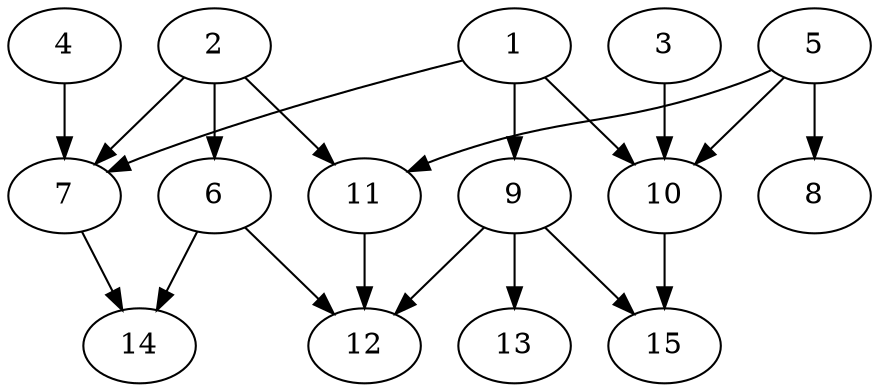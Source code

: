 // DAG automatically generated by daggen at Thu Oct  3 13:59:27 2019
// ./daggen --dot -n 15 --ccr 0.3 --fat 0.7 --regular 0.9 --density 0.6 --mindata 5242880 --maxdata 52428800 
digraph G {
  1 [size="86074027", alpha="0.09", expect_size="25822208"] 
  1 -> 7 [size ="25822208"]
  1 -> 9 [size ="25822208"]
  1 -> 10 [size ="25822208"]
  2 [size="79250773", alpha="0.19", expect_size="23775232"] 
  2 -> 6 [size ="23775232"]
  2 -> 7 [size ="23775232"]
  2 -> 11 [size ="23775232"]
  3 [size="96494933", alpha="0.09", expect_size="28948480"] 
  3 -> 10 [size ="28948480"]
  4 [size="104359253", alpha="0.08", expect_size="31307776"] 
  4 -> 7 [size ="31307776"]
  5 [size="53278720", alpha="0.02", expect_size="15983616"] 
  5 -> 8 [size ="15983616"]
  5 -> 10 [size ="15983616"]
  5 -> 11 [size ="15983616"]
  6 [size="92334080", alpha="0.15", expect_size="27700224"] 
  6 -> 12 [size ="27700224"]
  6 -> 14 [size ="27700224"]
  7 [size="140636160", alpha="0.07", expect_size="42190848"] 
  7 -> 14 [size ="42190848"]
  8 [size="51046400", alpha="0.14", expect_size="15313920"] 
  9 [size="37348693", alpha="0.08", expect_size="11204608"] 
  9 -> 12 [size ="11204608"]
  9 -> 13 [size ="11204608"]
  9 -> 15 [size ="11204608"]
  10 [size="158245547", alpha="0.03", expect_size="47473664"] 
  10 -> 15 [size ="47473664"]
  11 [size="55289173", alpha="0.03", expect_size="16586752"] 
  11 -> 12 [size ="16586752"]
  12 [size="128109227", alpha="0.16", expect_size="38432768"] 
  13 [size="119603200", alpha="0.15", expect_size="35880960"] 
  14 [size="29518507", alpha="0.10", expect_size="8855552"] 
  15 [size="94661973", alpha="0.05", expect_size="28398592"] 
}
